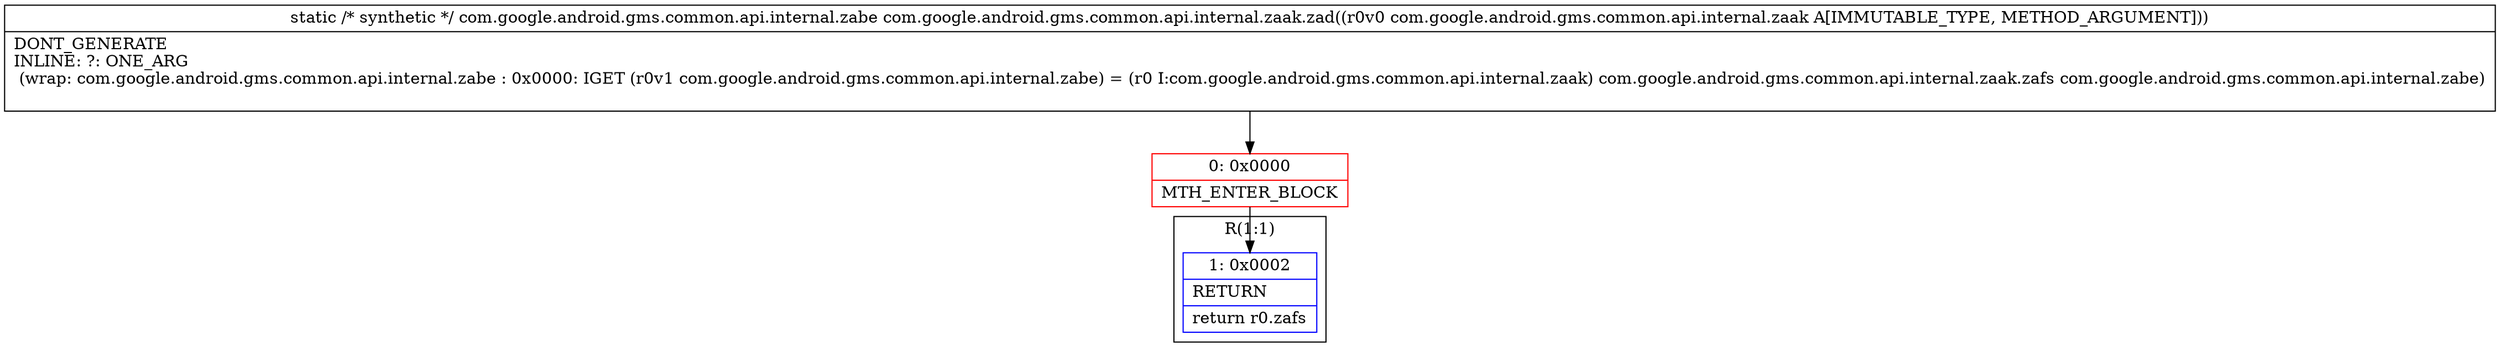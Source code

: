 digraph "CFG forcom.google.android.gms.common.api.internal.zaak.zad(Lcom\/google\/android\/gms\/common\/api\/internal\/zaak;)Lcom\/google\/android\/gms\/common\/api\/internal\/zabe;" {
subgraph cluster_Region_1499559031 {
label = "R(1:1)";
node [shape=record,color=blue];
Node_1 [shape=record,label="{1\:\ 0x0002|RETURN\l|return r0.zafs\l}"];
}
Node_0 [shape=record,color=red,label="{0\:\ 0x0000|MTH_ENTER_BLOCK\l}"];
MethodNode[shape=record,label="{static \/* synthetic *\/ com.google.android.gms.common.api.internal.zabe com.google.android.gms.common.api.internal.zaak.zad((r0v0 com.google.android.gms.common.api.internal.zaak A[IMMUTABLE_TYPE, METHOD_ARGUMENT]))  | DONT_GENERATE\lINLINE: ?: ONE_ARG  \l  (wrap: com.google.android.gms.common.api.internal.zabe : 0x0000: IGET  (r0v1 com.google.android.gms.common.api.internal.zabe) = (r0 I:com.google.android.gms.common.api.internal.zaak) com.google.android.gms.common.api.internal.zaak.zafs com.google.android.gms.common.api.internal.zabe)\l\l}"];
MethodNode -> Node_0;
Node_0 -> Node_1;
}


